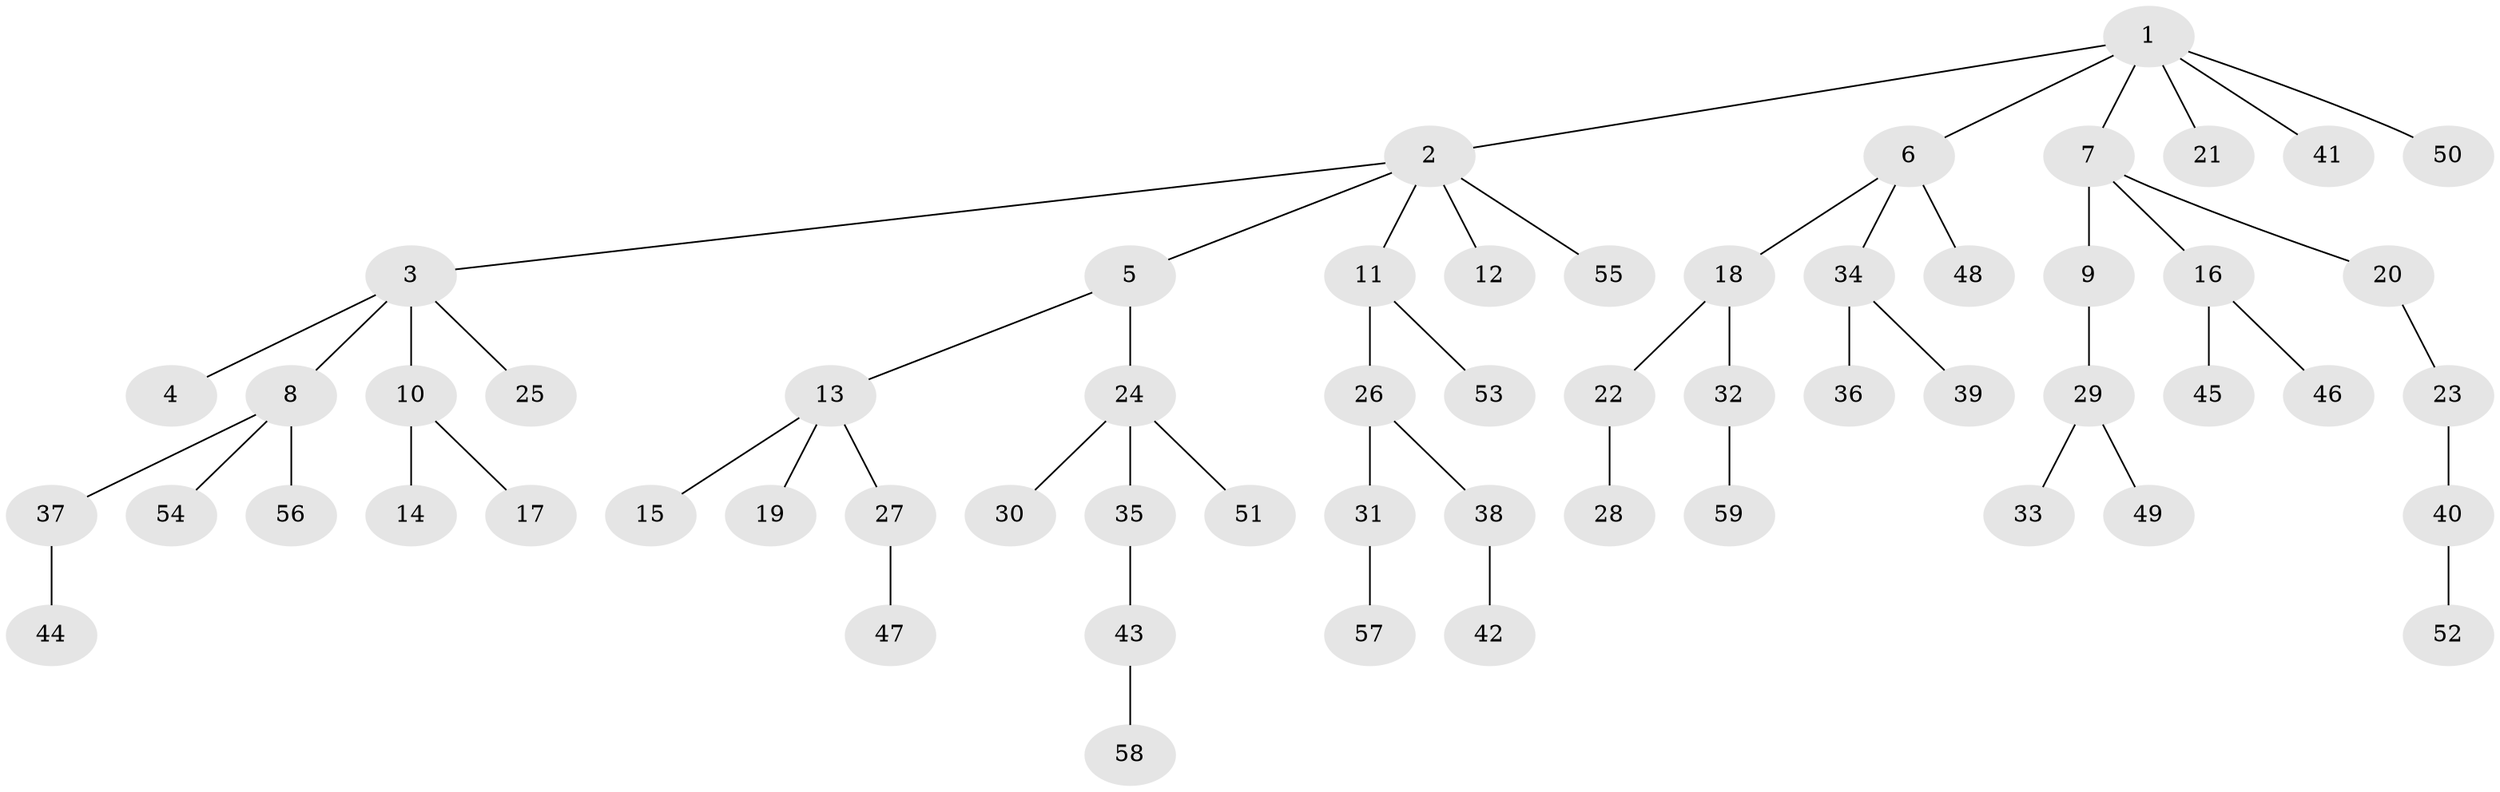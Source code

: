 // original degree distribution, {7: 0.011904761904761904, 6: 0.023809523809523808, 2: 0.21428571428571427, 4: 0.09523809523809523, 5: 0.023809523809523808, 3: 0.09523809523809523, 1: 0.5357142857142857}
// Generated by graph-tools (version 1.1) at 2025/51/03/04/25 22:51:54]
// undirected, 59 vertices, 58 edges
graph export_dot {
  node [color=gray90,style=filled];
  1;
  2;
  3;
  4;
  5;
  6;
  7;
  8;
  9;
  10;
  11;
  12;
  13;
  14;
  15;
  16;
  17;
  18;
  19;
  20;
  21;
  22;
  23;
  24;
  25;
  26;
  27;
  28;
  29;
  30;
  31;
  32;
  33;
  34;
  35;
  36;
  37;
  38;
  39;
  40;
  41;
  42;
  43;
  44;
  45;
  46;
  47;
  48;
  49;
  50;
  51;
  52;
  53;
  54;
  55;
  56;
  57;
  58;
  59;
  1 -- 2 [weight=1.0];
  1 -- 6 [weight=1.0];
  1 -- 7 [weight=1.0];
  1 -- 21 [weight=1.0];
  1 -- 41 [weight=1.0];
  1 -- 50 [weight=1.0];
  2 -- 3 [weight=1.0];
  2 -- 5 [weight=1.0];
  2 -- 11 [weight=1.0];
  2 -- 12 [weight=1.0];
  2 -- 55 [weight=1.0];
  3 -- 4 [weight=1.0];
  3 -- 8 [weight=1.0];
  3 -- 10 [weight=1.0];
  3 -- 25 [weight=1.0];
  5 -- 13 [weight=1.0];
  5 -- 24 [weight=1.0];
  6 -- 18 [weight=1.0];
  6 -- 34 [weight=1.0];
  6 -- 48 [weight=1.0];
  7 -- 9 [weight=1.0];
  7 -- 16 [weight=1.0];
  7 -- 20 [weight=1.0];
  8 -- 37 [weight=1.0];
  8 -- 54 [weight=1.0];
  8 -- 56 [weight=1.0];
  9 -- 29 [weight=1.0];
  10 -- 14 [weight=1.0];
  10 -- 17 [weight=1.0];
  11 -- 26 [weight=1.0];
  11 -- 53 [weight=1.0];
  13 -- 15 [weight=1.0];
  13 -- 19 [weight=1.0];
  13 -- 27 [weight=1.0];
  16 -- 45 [weight=1.0];
  16 -- 46 [weight=1.0];
  18 -- 22 [weight=1.0];
  18 -- 32 [weight=1.0];
  20 -- 23 [weight=1.0];
  22 -- 28 [weight=1.0];
  23 -- 40 [weight=1.0];
  24 -- 30 [weight=1.0];
  24 -- 35 [weight=1.0];
  24 -- 51 [weight=1.0];
  26 -- 31 [weight=1.0];
  26 -- 38 [weight=1.0];
  27 -- 47 [weight=1.0];
  29 -- 33 [weight=1.0];
  29 -- 49 [weight=1.0];
  31 -- 57 [weight=1.0];
  32 -- 59 [weight=1.0];
  34 -- 36 [weight=1.0];
  34 -- 39 [weight=1.0];
  35 -- 43 [weight=1.0];
  37 -- 44 [weight=1.0];
  38 -- 42 [weight=1.0];
  40 -- 52 [weight=1.0];
  43 -- 58 [weight=1.0];
}
